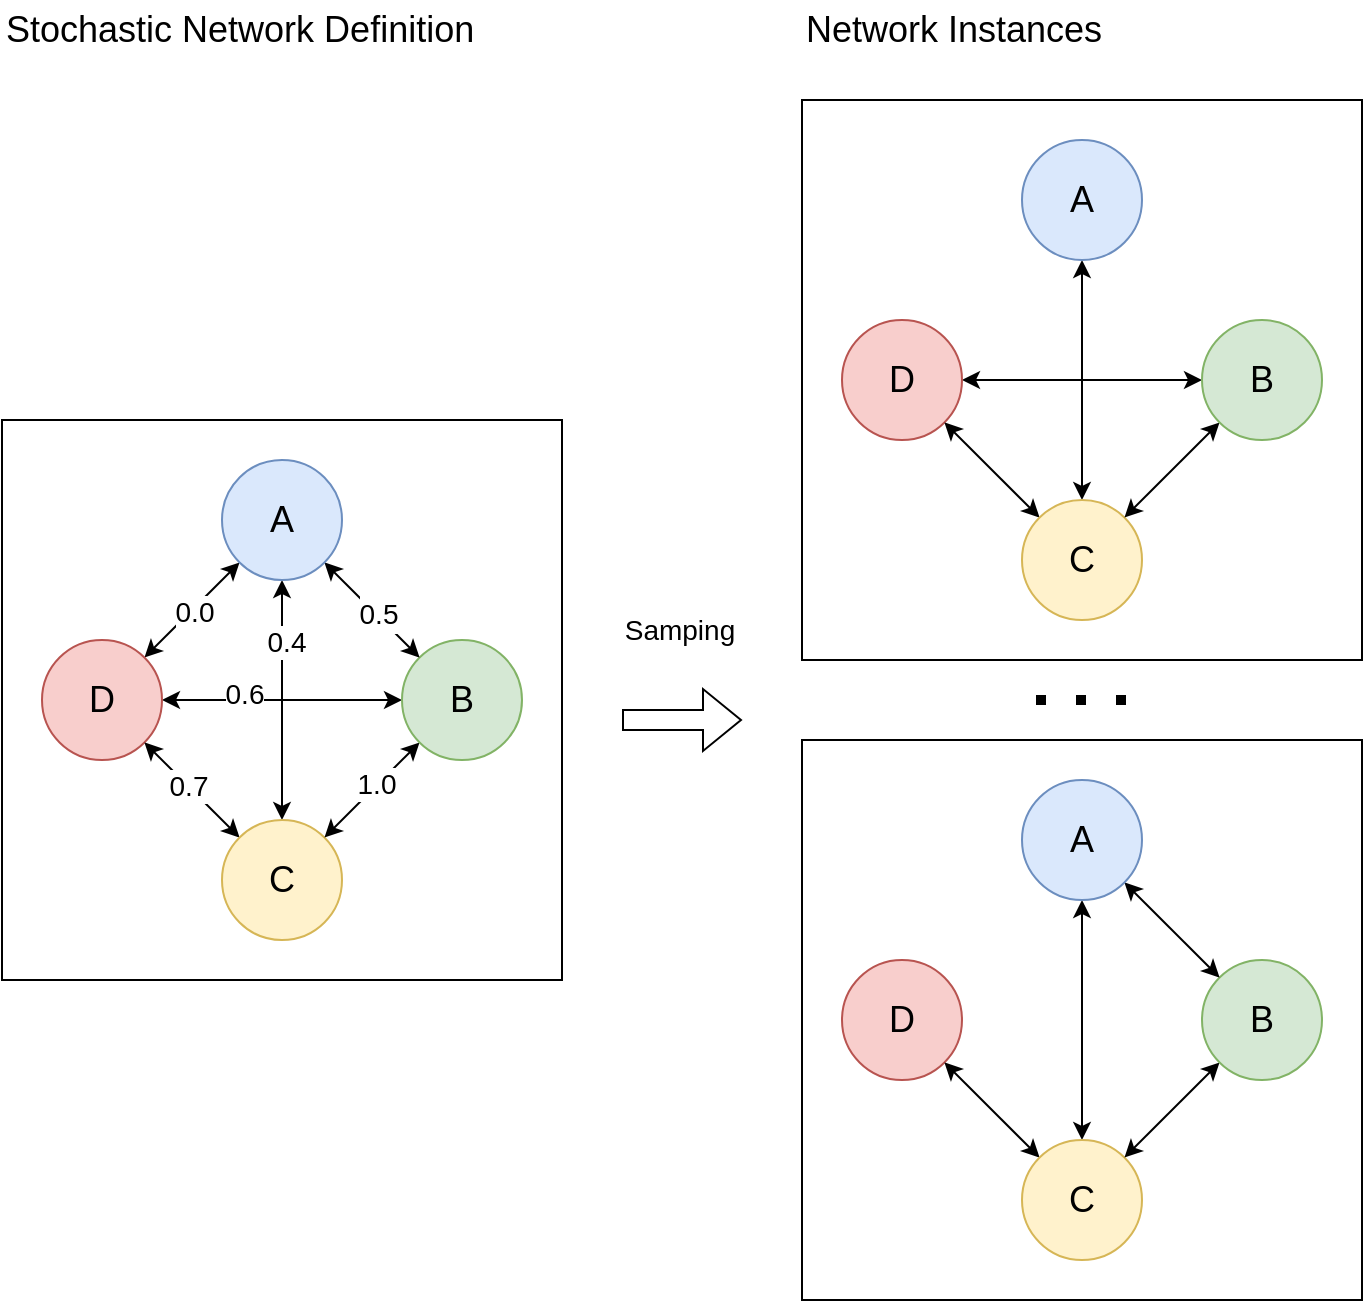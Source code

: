 <mxfile version="15.8.7" type="device"><diagram id="ki_X6IATA_b6hTxl5Qi9" name="Page-1"><mxGraphModel dx="922" dy="685" grid="1" gridSize="10" guides="1" tooltips="1" connect="1" arrows="1" fold="1" page="1" pageScale="1" pageWidth="827" pageHeight="1169" math="0" shadow="0"><root><mxCell id="0"/><mxCell id="1" parent="0"/><mxCell id="ZVvD3Bl_TqCIdxxEmMBY-1" value="" style="rounded=0;whiteSpace=wrap;html=1;" vertex="1" parent="1"><mxGeometry x="40" y="280" width="280" height="280" as="geometry"/></mxCell><mxCell id="ZVvD3Bl_TqCIdxxEmMBY-7" style="rounded=0;orthogonalLoop=1;jettySize=auto;html=1;exitX=1;exitY=0;exitDx=0;exitDy=0;entryX=0;entryY=1;entryDx=0;entryDy=0;startArrow=classic;startFill=1;" edge="1" parent="1" source="ZVvD3Bl_TqCIdxxEmMBY-3" target="ZVvD3Bl_TqCIdxxEmMBY-6"><mxGeometry relative="1" as="geometry"/></mxCell><mxCell id="ZVvD3Bl_TqCIdxxEmMBY-17" value="0.0" style="edgeLabel;html=1;align=center;verticalAlign=middle;resizable=0;points=[];fontSize=14;" vertex="1" connectable="0" parent="ZVvD3Bl_TqCIdxxEmMBY-7"><mxGeometry x="-0.025" y="-2" relative="1" as="geometry"><mxPoint y="-1" as="offset"/></mxGeometry></mxCell><mxCell id="ZVvD3Bl_TqCIdxxEmMBY-11" style="edgeStyle=none;rounded=0;orthogonalLoop=1;jettySize=auto;html=1;exitX=1;exitY=0.5;exitDx=0;exitDy=0;startArrow=classic;startFill=1;" edge="1" parent="1" source="ZVvD3Bl_TqCIdxxEmMBY-3" target="ZVvD3Bl_TqCIdxxEmMBY-5"><mxGeometry relative="1" as="geometry"/></mxCell><mxCell id="ZVvD3Bl_TqCIdxxEmMBY-18" value="0.6" style="edgeLabel;html=1;align=center;verticalAlign=middle;resizable=0;points=[];fontSize=14;" vertex="1" connectable="0" parent="ZVvD3Bl_TqCIdxxEmMBY-11"><mxGeometry x="-0.325" y="3" relative="1" as="geometry"><mxPoint as="offset"/></mxGeometry></mxCell><mxCell id="ZVvD3Bl_TqCIdxxEmMBY-3" value="D" style="ellipse;whiteSpace=wrap;html=1;aspect=fixed;fillColor=#f8cecc;strokeColor=#b85450;fontSize=18;" vertex="1" parent="1"><mxGeometry x="60" y="390" width="60" height="60" as="geometry"/></mxCell><mxCell id="ZVvD3Bl_TqCIdxxEmMBY-10" style="edgeStyle=none;rounded=0;orthogonalLoop=1;jettySize=auto;html=1;exitX=0;exitY=0;exitDx=0;exitDy=0;entryX=1;entryY=1;entryDx=0;entryDy=0;startArrow=classic;startFill=1;" edge="1" parent="1" source="ZVvD3Bl_TqCIdxxEmMBY-4" target="ZVvD3Bl_TqCIdxxEmMBY-3"><mxGeometry relative="1" as="geometry"/></mxCell><mxCell id="ZVvD3Bl_TqCIdxxEmMBY-16" value="0.7" style="edgeLabel;html=1;align=center;verticalAlign=middle;resizable=0;points=[];fontSize=14;" vertex="1" connectable="0" parent="ZVvD3Bl_TqCIdxxEmMBY-10"><mxGeometry x="0.112" relative="1" as="geometry"><mxPoint as="offset"/></mxGeometry></mxCell><mxCell id="ZVvD3Bl_TqCIdxxEmMBY-13" style="edgeStyle=none;rounded=0;orthogonalLoop=1;jettySize=auto;html=1;exitX=0.5;exitY=0;exitDx=0;exitDy=0;entryX=0.5;entryY=1;entryDx=0;entryDy=0;startArrow=classic;startFill=1;" edge="1" parent="1" source="ZVvD3Bl_TqCIdxxEmMBY-4" target="ZVvD3Bl_TqCIdxxEmMBY-6"><mxGeometry relative="1" as="geometry"/></mxCell><mxCell id="ZVvD3Bl_TqCIdxxEmMBY-19" value="0.4" style="edgeLabel;html=1;align=center;verticalAlign=middle;resizable=0;points=[];fontSize=14;" vertex="1" connectable="0" parent="ZVvD3Bl_TqCIdxxEmMBY-13"><mxGeometry x="0.486" y="-2" relative="1" as="geometry"><mxPoint as="offset"/></mxGeometry></mxCell><mxCell id="ZVvD3Bl_TqCIdxxEmMBY-4" value="C" style="ellipse;whiteSpace=wrap;html=1;aspect=fixed;fillColor=#fff2cc;strokeColor=#d6b656;fontSize=18;" vertex="1" parent="1"><mxGeometry x="150" y="480" width="60" height="60" as="geometry"/></mxCell><mxCell id="ZVvD3Bl_TqCIdxxEmMBY-9" style="edgeStyle=none;rounded=0;orthogonalLoop=1;jettySize=auto;html=1;exitX=0;exitY=1;exitDx=0;exitDy=0;entryX=1;entryY=0;entryDx=0;entryDy=0;startArrow=classic;startFill=1;" edge="1" parent="1" source="ZVvD3Bl_TqCIdxxEmMBY-5" target="ZVvD3Bl_TqCIdxxEmMBY-4"><mxGeometry relative="1" as="geometry"/></mxCell><mxCell id="ZVvD3Bl_TqCIdxxEmMBY-15" value="1.0" style="edgeLabel;html=1;align=center;verticalAlign=middle;resizable=0;points=[];fontSize=14;" vertex="1" connectable="0" parent="ZVvD3Bl_TqCIdxxEmMBY-9"><mxGeometry x="-0.116" y="-1" relative="1" as="geometry"><mxPoint as="offset"/></mxGeometry></mxCell><mxCell id="ZVvD3Bl_TqCIdxxEmMBY-5" value="B" style="ellipse;whiteSpace=wrap;html=1;aspect=fixed;fillColor=#d5e8d4;strokeColor=#82b366;fontSize=18;" vertex="1" parent="1"><mxGeometry x="240" y="390" width="60" height="60" as="geometry"/></mxCell><mxCell id="ZVvD3Bl_TqCIdxxEmMBY-8" style="edgeStyle=none;rounded=0;orthogonalLoop=1;jettySize=auto;html=1;exitX=1;exitY=1;exitDx=0;exitDy=0;entryX=0;entryY=0;entryDx=0;entryDy=0;startArrow=classic;startFill=1;" edge="1" parent="1" source="ZVvD3Bl_TqCIdxxEmMBY-6" target="ZVvD3Bl_TqCIdxxEmMBY-5"><mxGeometry relative="1" as="geometry"/></mxCell><mxCell id="ZVvD3Bl_TqCIdxxEmMBY-14" value="&lt;font style=&quot;font-size: 14px&quot;&gt;0.5&lt;/font&gt;" style="edgeLabel;html=1;align=center;verticalAlign=middle;resizable=0;points=[];fontSize=18;" vertex="1" connectable="0" parent="ZVvD3Bl_TqCIdxxEmMBY-8"><mxGeometry x="0.063" y="2" relative="1" as="geometry"><mxPoint as="offset"/></mxGeometry></mxCell><mxCell id="ZVvD3Bl_TqCIdxxEmMBY-6" value="A" style="ellipse;whiteSpace=wrap;html=1;aspect=fixed;fillColor=#dae8fc;strokeColor=#6c8ebf;fontSize=18;" vertex="1" parent="1"><mxGeometry x="150" y="300" width="60" height="60" as="geometry"/></mxCell><mxCell id="ZVvD3Bl_TqCIdxxEmMBY-20" value="" style="rounded=0;whiteSpace=wrap;html=1;" vertex="1" parent="1"><mxGeometry x="440" y="120" width="280" height="280" as="geometry"/></mxCell><mxCell id="ZVvD3Bl_TqCIdxxEmMBY-63" style="edgeStyle=none;rounded=0;orthogonalLoop=1;jettySize=auto;html=1;exitX=1;exitY=0.5;exitDx=0;exitDy=0;fontSize=14;startArrow=classic;startFill=1;strokeWidth=1;" edge="1" parent="1" source="ZVvD3Bl_TqCIdxxEmMBY-25" target="ZVvD3Bl_TqCIdxxEmMBY-33"><mxGeometry relative="1" as="geometry"/></mxCell><mxCell id="ZVvD3Bl_TqCIdxxEmMBY-25" value="D" style="ellipse;whiteSpace=wrap;html=1;aspect=fixed;fillColor=#f8cecc;strokeColor=#b85450;fontSize=18;" vertex="1" parent="1"><mxGeometry x="460" y="230" width="60" height="60" as="geometry"/></mxCell><mxCell id="ZVvD3Bl_TqCIdxxEmMBY-26" style="edgeStyle=none;rounded=0;orthogonalLoop=1;jettySize=auto;html=1;exitX=0;exitY=0;exitDx=0;exitDy=0;entryX=1;entryY=1;entryDx=0;entryDy=0;startArrow=classic;startFill=1;" edge="1" parent="1" source="ZVvD3Bl_TqCIdxxEmMBY-30" target="ZVvD3Bl_TqCIdxxEmMBY-25"><mxGeometry relative="1" as="geometry"/></mxCell><mxCell id="ZVvD3Bl_TqCIdxxEmMBY-28" style="edgeStyle=none;rounded=0;orthogonalLoop=1;jettySize=auto;html=1;exitX=0.5;exitY=0;exitDx=0;exitDy=0;entryX=0.5;entryY=1;entryDx=0;entryDy=0;startArrow=classic;startFill=1;" edge="1" parent="1" source="ZVvD3Bl_TqCIdxxEmMBY-30" target="ZVvD3Bl_TqCIdxxEmMBY-36"><mxGeometry relative="1" as="geometry"/></mxCell><mxCell id="ZVvD3Bl_TqCIdxxEmMBY-30" value="C" style="ellipse;whiteSpace=wrap;html=1;aspect=fixed;fillColor=#fff2cc;strokeColor=#d6b656;fontSize=18;" vertex="1" parent="1"><mxGeometry x="550" y="320" width="60" height="60" as="geometry"/></mxCell><mxCell id="ZVvD3Bl_TqCIdxxEmMBY-31" style="edgeStyle=none;rounded=0;orthogonalLoop=1;jettySize=auto;html=1;exitX=0;exitY=1;exitDx=0;exitDy=0;entryX=1;entryY=0;entryDx=0;entryDy=0;startArrow=classic;startFill=1;" edge="1" parent="1" source="ZVvD3Bl_TqCIdxxEmMBY-33" target="ZVvD3Bl_TqCIdxxEmMBY-30"><mxGeometry relative="1" as="geometry"/></mxCell><mxCell id="ZVvD3Bl_TqCIdxxEmMBY-33" value="B" style="ellipse;whiteSpace=wrap;html=1;aspect=fixed;fillColor=#d5e8d4;strokeColor=#82b366;fontSize=18;" vertex="1" parent="1"><mxGeometry x="640" y="230" width="60" height="60" as="geometry"/></mxCell><mxCell id="ZVvD3Bl_TqCIdxxEmMBY-36" value="A" style="ellipse;whiteSpace=wrap;html=1;aspect=fixed;fillColor=#dae8fc;strokeColor=#6c8ebf;fontSize=18;" vertex="1" parent="1"><mxGeometry x="550" y="140" width="60" height="60" as="geometry"/></mxCell><mxCell id="ZVvD3Bl_TqCIdxxEmMBY-45" value="" style="rounded=0;whiteSpace=wrap;html=1;" vertex="1" parent="1"><mxGeometry x="440" y="440" width="280" height="280" as="geometry"/></mxCell><mxCell id="ZVvD3Bl_TqCIdxxEmMBY-50" value="D" style="ellipse;whiteSpace=wrap;html=1;aspect=fixed;fillColor=#f8cecc;strokeColor=#b85450;fontSize=18;" vertex="1" parent="1"><mxGeometry x="460" y="550" width="60" height="60" as="geometry"/></mxCell><mxCell id="ZVvD3Bl_TqCIdxxEmMBY-51" style="edgeStyle=none;rounded=0;orthogonalLoop=1;jettySize=auto;html=1;exitX=0;exitY=0;exitDx=0;exitDy=0;entryX=1;entryY=1;entryDx=0;entryDy=0;startArrow=classic;startFill=1;" edge="1" parent="1" source="ZVvD3Bl_TqCIdxxEmMBY-55" target="ZVvD3Bl_TqCIdxxEmMBY-50"><mxGeometry relative="1" as="geometry"/></mxCell><mxCell id="ZVvD3Bl_TqCIdxxEmMBY-53" style="edgeStyle=none;rounded=0;orthogonalLoop=1;jettySize=auto;html=1;exitX=0.5;exitY=0;exitDx=0;exitDy=0;entryX=0.5;entryY=1;entryDx=0;entryDy=0;startArrow=classic;startFill=1;" edge="1" parent="1" source="ZVvD3Bl_TqCIdxxEmMBY-55" target="ZVvD3Bl_TqCIdxxEmMBY-61"><mxGeometry relative="1" as="geometry"/></mxCell><mxCell id="ZVvD3Bl_TqCIdxxEmMBY-55" value="C" style="ellipse;whiteSpace=wrap;html=1;aspect=fixed;fillColor=#fff2cc;strokeColor=#d6b656;fontSize=18;" vertex="1" parent="1"><mxGeometry x="550" y="640" width="60" height="60" as="geometry"/></mxCell><mxCell id="ZVvD3Bl_TqCIdxxEmMBY-56" style="edgeStyle=none;rounded=0;orthogonalLoop=1;jettySize=auto;html=1;exitX=0;exitY=1;exitDx=0;exitDy=0;entryX=1;entryY=0;entryDx=0;entryDy=0;startArrow=classic;startFill=1;" edge="1" parent="1" source="ZVvD3Bl_TqCIdxxEmMBY-58" target="ZVvD3Bl_TqCIdxxEmMBY-55"><mxGeometry relative="1" as="geometry"/></mxCell><mxCell id="ZVvD3Bl_TqCIdxxEmMBY-58" value="B" style="ellipse;whiteSpace=wrap;html=1;aspect=fixed;fillColor=#d5e8d4;strokeColor=#82b366;fontSize=18;" vertex="1" parent="1"><mxGeometry x="640" y="550" width="60" height="60" as="geometry"/></mxCell><mxCell id="ZVvD3Bl_TqCIdxxEmMBY-59" style="edgeStyle=none;rounded=0;orthogonalLoop=1;jettySize=auto;html=1;exitX=1;exitY=1;exitDx=0;exitDy=0;entryX=0;entryY=0;entryDx=0;entryDy=0;startArrow=classic;startFill=1;" edge="1" parent="1" source="ZVvD3Bl_TqCIdxxEmMBY-61" target="ZVvD3Bl_TqCIdxxEmMBY-58"><mxGeometry relative="1" as="geometry"/></mxCell><mxCell id="ZVvD3Bl_TqCIdxxEmMBY-61" value="A" style="ellipse;whiteSpace=wrap;html=1;aspect=fixed;fillColor=#dae8fc;strokeColor=#6c8ebf;fontSize=18;" vertex="1" parent="1"><mxGeometry x="550" y="460" width="60" height="60" as="geometry"/></mxCell><mxCell id="ZVvD3Bl_TqCIdxxEmMBY-62" value="" style="endArrow=none;dashed=1;html=1;dashPattern=1 3;strokeWidth=5;rounded=0;fontSize=14;" edge="1" parent="1"><mxGeometry width="50" height="50" relative="1" as="geometry"><mxPoint x="602" y="420" as="sourcePoint"/><mxPoint x="552" y="420" as="targetPoint"/></mxGeometry></mxCell><mxCell id="ZVvD3Bl_TqCIdxxEmMBY-64" value="Stochastic Network Definition" style="text;html=1;strokeColor=none;fillColor=none;align=left;verticalAlign=middle;whiteSpace=wrap;rounded=0;fontSize=18;" vertex="1" parent="1"><mxGeometry x="40" y="70" width="280" height="30" as="geometry"/></mxCell><mxCell id="ZVvD3Bl_TqCIdxxEmMBY-65" value="Network Instances" style="text;html=1;strokeColor=none;fillColor=none;align=left;verticalAlign=middle;whiteSpace=wrap;rounded=0;fontSize=18;" vertex="1" parent="1"><mxGeometry x="440" y="70" width="280" height="30" as="geometry"/></mxCell><mxCell id="ZVvD3Bl_TqCIdxxEmMBY-66" value="" style="shape=flexArrow;endArrow=classic;html=1;rounded=0;fontSize=18;strokeWidth=1;" edge="1" parent="1"><mxGeometry width="50" height="50" relative="1" as="geometry"><mxPoint x="350" y="430" as="sourcePoint"/><mxPoint x="410" y="430" as="targetPoint"/></mxGeometry></mxCell><mxCell id="ZVvD3Bl_TqCIdxxEmMBY-67" value="Samping" style="text;html=1;strokeColor=none;fillColor=none;align=center;verticalAlign=middle;whiteSpace=wrap;rounded=0;fontSize=14;" vertex="1" parent="1"><mxGeometry x="349" y="370" width="60" height="30" as="geometry"/></mxCell></root></mxGraphModel></diagram></mxfile>